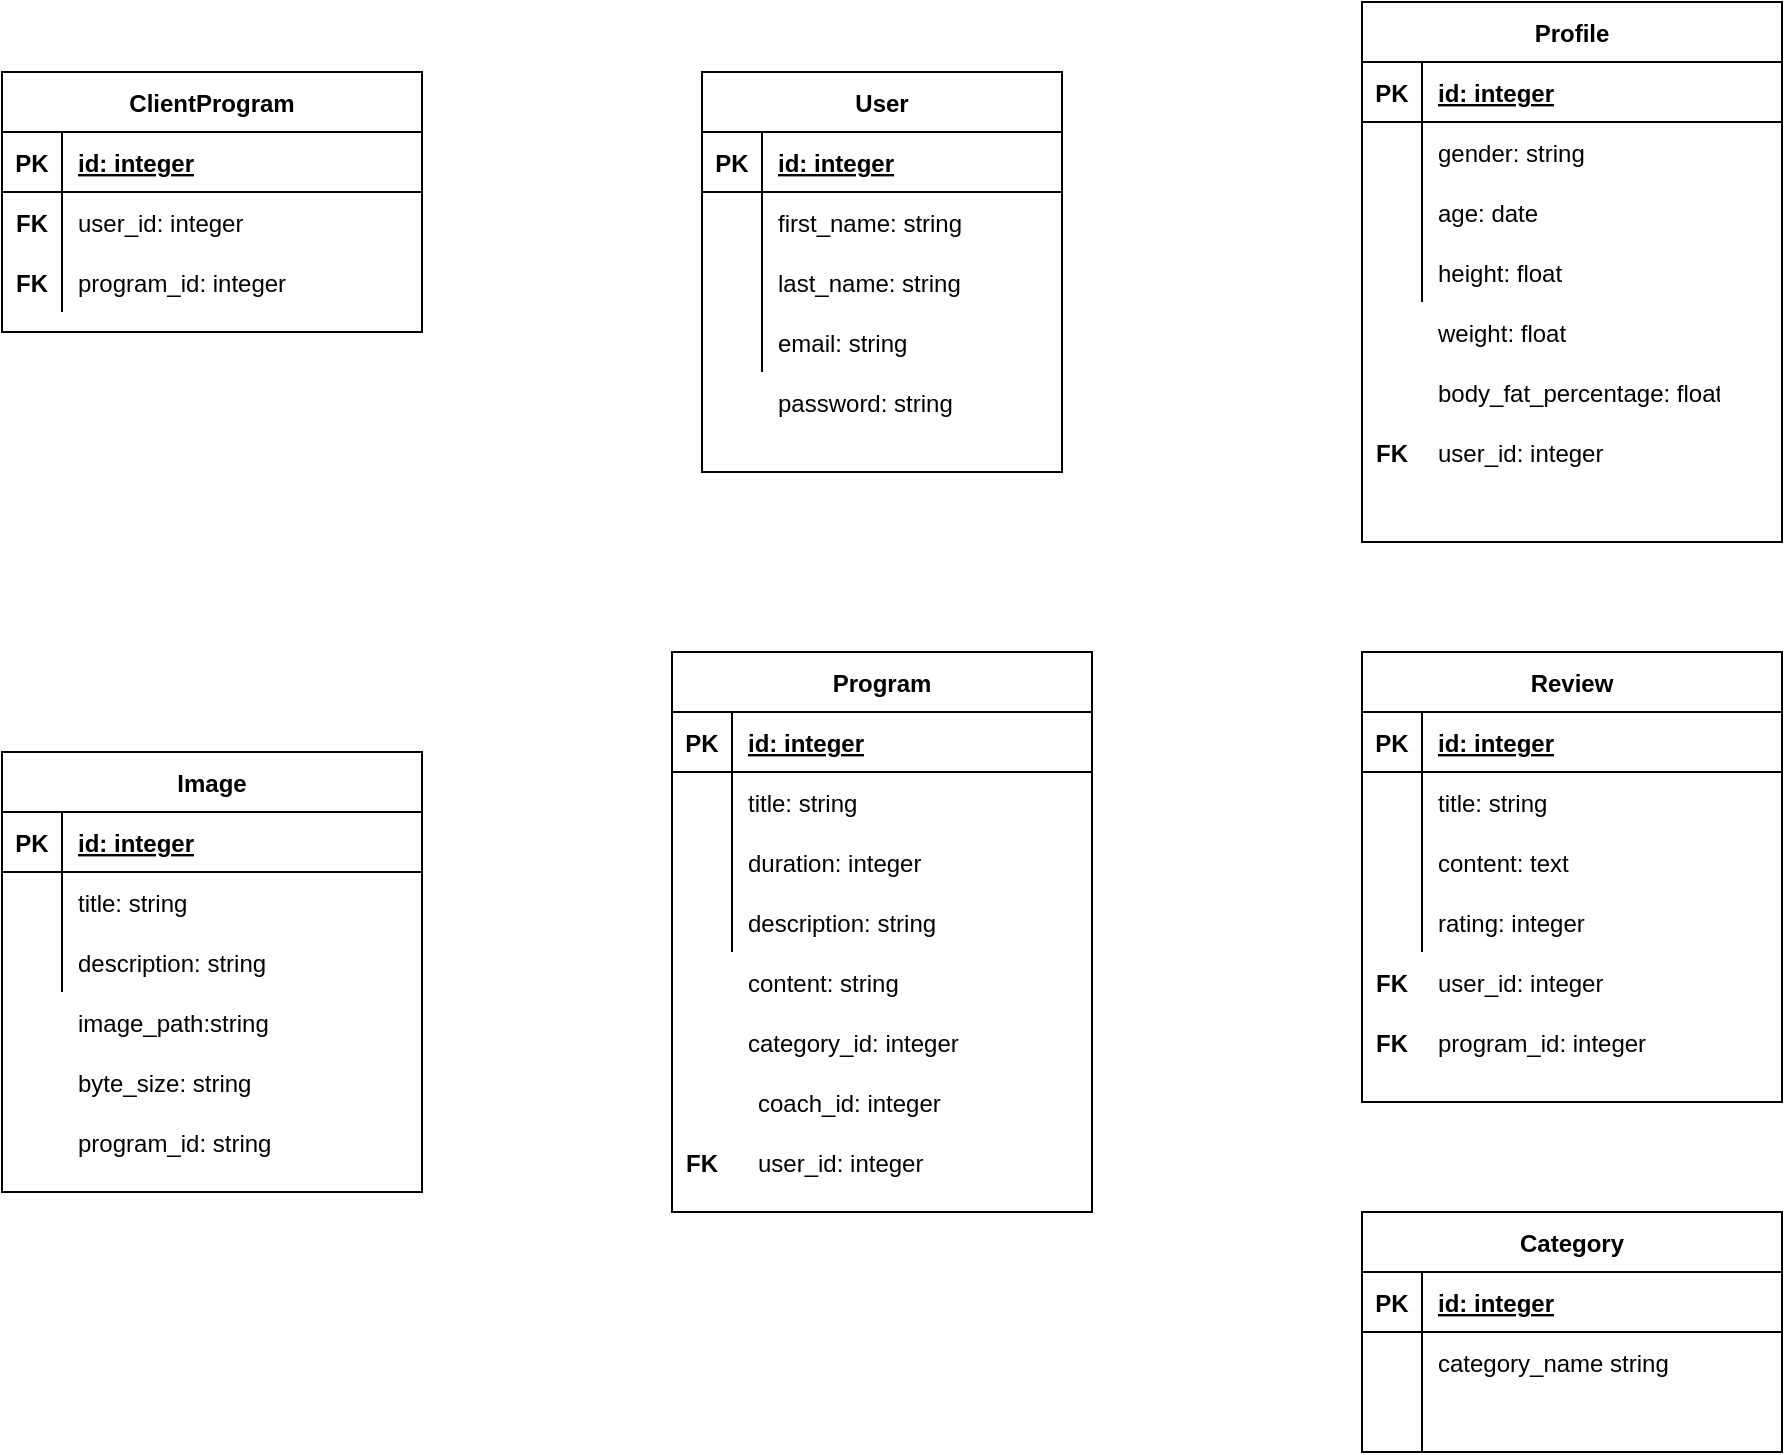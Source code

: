 <mxfile version="14.9.5" type="device"><diagram id="NCPVy2F3drNMRwetdy5p" name="Page-1"><mxGraphModel dx="1728" dy="955" grid="1" gridSize="10" guides="1" tooltips="1" connect="1" arrows="1" fold="1" page="1" pageScale="1" pageWidth="827" pageHeight="1169" math="0" shadow="0"><root><mxCell id="0"/><mxCell id="1" parent="0"/><mxCell id="6vueS7X43xJ0tzwLafLI-1" value="User" style="shape=table;startSize=30;container=1;collapsible=1;childLayout=tableLayout;fixedRows=1;rowLines=0;fontStyle=1;align=center;resizeLast=1;" vertex="1" parent="1"><mxGeometry x="200" y="260" width="180" height="200" as="geometry"><mxRectangle x="160" y="280" width="60" height="30" as="alternateBounds"/></mxGeometry></mxCell><mxCell id="6vueS7X43xJ0tzwLafLI-2" value="" style="shape=partialRectangle;collapsible=0;dropTarget=0;pointerEvents=0;fillColor=none;top=0;left=0;bottom=1;right=0;points=[[0,0.5],[1,0.5]];portConstraint=eastwest;" vertex="1" parent="6vueS7X43xJ0tzwLafLI-1"><mxGeometry y="30" width="180" height="30" as="geometry"/></mxCell><mxCell id="6vueS7X43xJ0tzwLafLI-3" value="PK" style="shape=partialRectangle;connectable=0;fillColor=none;top=0;left=0;bottom=0;right=0;fontStyle=1;overflow=hidden;" vertex="1" parent="6vueS7X43xJ0tzwLafLI-2"><mxGeometry width="30" height="30" as="geometry"/></mxCell><mxCell id="6vueS7X43xJ0tzwLafLI-4" value="id: integer" style="shape=partialRectangle;connectable=0;fillColor=none;top=0;left=0;bottom=0;right=0;align=left;spacingLeft=6;fontStyle=5;overflow=hidden;" vertex="1" parent="6vueS7X43xJ0tzwLafLI-2"><mxGeometry x="30" width="150" height="30" as="geometry"/></mxCell><mxCell id="6vueS7X43xJ0tzwLafLI-5" value="" style="shape=partialRectangle;collapsible=0;dropTarget=0;pointerEvents=0;fillColor=none;top=0;left=0;bottom=0;right=0;points=[[0,0.5],[1,0.5]];portConstraint=eastwest;" vertex="1" parent="6vueS7X43xJ0tzwLafLI-1"><mxGeometry y="60" width="180" height="30" as="geometry"/></mxCell><mxCell id="6vueS7X43xJ0tzwLafLI-6" value="" style="shape=partialRectangle;connectable=0;fillColor=none;top=0;left=0;bottom=0;right=0;editable=1;overflow=hidden;" vertex="1" parent="6vueS7X43xJ0tzwLafLI-5"><mxGeometry width="30" height="30" as="geometry"/></mxCell><mxCell id="6vueS7X43xJ0tzwLafLI-7" value="first_name: string" style="shape=partialRectangle;connectable=0;fillColor=none;top=0;left=0;bottom=0;right=0;align=left;spacingLeft=6;overflow=hidden;" vertex="1" parent="6vueS7X43xJ0tzwLafLI-5"><mxGeometry x="30" width="150" height="30" as="geometry"/></mxCell><mxCell id="6vueS7X43xJ0tzwLafLI-8" value="" style="shape=partialRectangle;collapsible=0;dropTarget=0;pointerEvents=0;fillColor=none;top=0;left=0;bottom=0;right=0;points=[[0,0.5],[1,0.5]];portConstraint=eastwest;" vertex="1" parent="6vueS7X43xJ0tzwLafLI-1"><mxGeometry y="90" width="180" height="30" as="geometry"/></mxCell><mxCell id="6vueS7X43xJ0tzwLafLI-9" value="" style="shape=partialRectangle;connectable=0;fillColor=none;top=0;left=0;bottom=0;right=0;editable=1;overflow=hidden;" vertex="1" parent="6vueS7X43xJ0tzwLafLI-8"><mxGeometry width="30" height="30" as="geometry"/></mxCell><mxCell id="6vueS7X43xJ0tzwLafLI-10" value="last_name: string" style="shape=partialRectangle;connectable=0;fillColor=none;top=0;left=0;bottom=0;right=0;align=left;spacingLeft=6;overflow=hidden;" vertex="1" parent="6vueS7X43xJ0tzwLafLI-8"><mxGeometry x="30" width="150" height="30" as="geometry"/></mxCell><mxCell id="6vueS7X43xJ0tzwLafLI-11" value="" style="shape=partialRectangle;collapsible=0;dropTarget=0;pointerEvents=0;fillColor=none;top=0;left=0;bottom=0;right=0;points=[[0,0.5],[1,0.5]];portConstraint=eastwest;" vertex="1" parent="6vueS7X43xJ0tzwLafLI-1"><mxGeometry y="120" width="180" height="30" as="geometry"/></mxCell><mxCell id="6vueS7X43xJ0tzwLafLI-12" value="" style="shape=partialRectangle;connectable=0;fillColor=none;top=0;left=0;bottom=0;right=0;editable=1;overflow=hidden;" vertex="1" parent="6vueS7X43xJ0tzwLafLI-11"><mxGeometry width="30" height="30" as="geometry"/></mxCell><mxCell id="6vueS7X43xJ0tzwLafLI-13" value="email: string" style="shape=partialRectangle;connectable=0;fillColor=none;top=0;left=0;bottom=0;right=0;align=left;spacingLeft=6;overflow=hidden;" vertex="1" parent="6vueS7X43xJ0tzwLafLI-11"><mxGeometry x="30" width="150" height="30" as="geometry"/></mxCell><mxCell id="6vueS7X43xJ0tzwLafLI-14" value="password: string" style="shape=partialRectangle;connectable=0;fillColor=none;top=0;left=0;bottom=0;right=0;align=left;spacingLeft=6;overflow=hidden;" vertex="1" parent="1"><mxGeometry x="230" y="410" width="150" height="30" as="geometry"/></mxCell><mxCell id="6vueS7X43xJ0tzwLafLI-15" value="Profile" style="shape=table;startSize=30;container=1;collapsible=1;childLayout=tableLayout;fixedRows=1;rowLines=0;fontStyle=1;align=center;resizeLast=1;" vertex="1" parent="1"><mxGeometry x="530" y="225" width="210" height="270" as="geometry"><mxRectangle x="160" y="280" width="60" height="30" as="alternateBounds"/></mxGeometry></mxCell><mxCell id="6vueS7X43xJ0tzwLafLI-16" value="" style="shape=partialRectangle;collapsible=0;dropTarget=0;pointerEvents=0;fillColor=none;top=0;left=0;bottom=1;right=0;points=[[0,0.5],[1,0.5]];portConstraint=eastwest;" vertex="1" parent="6vueS7X43xJ0tzwLafLI-15"><mxGeometry y="30" width="210" height="30" as="geometry"/></mxCell><mxCell id="6vueS7X43xJ0tzwLafLI-17" value="PK" style="shape=partialRectangle;connectable=0;fillColor=none;top=0;left=0;bottom=0;right=0;fontStyle=1;overflow=hidden;" vertex="1" parent="6vueS7X43xJ0tzwLafLI-16"><mxGeometry width="30" height="30" as="geometry"/></mxCell><mxCell id="6vueS7X43xJ0tzwLafLI-18" value="id: integer" style="shape=partialRectangle;connectable=0;fillColor=none;top=0;left=0;bottom=0;right=0;align=left;spacingLeft=6;fontStyle=5;overflow=hidden;" vertex="1" parent="6vueS7X43xJ0tzwLafLI-16"><mxGeometry x="30" width="180" height="30" as="geometry"/></mxCell><mxCell id="6vueS7X43xJ0tzwLafLI-19" value="" style="shape=partialRectangle;collapsible=0;dropTarget=0;pointerEvents=0;fillColor=none;top=0;left=0;bottom=0;right=0;points=[[0,0.5],[1,0.5]];portConstraint=eastwest;" vertex="1" parent="6vueS7X43xJ0tzwLafLI-15"><mxGeometry y="60" width="210" height="30" as="geometry"/></mxCell><mxCell id="6vueS7X43xJ0tzwLafLI-20" value="" style="shape=partialRectangle;connectable=0;fillColor=none;top=0;left=0;bottom=0;right=0;editable=1;overflow=hidden;" vertex="1" parent="6vueS7X43xJ0tzwLafLI-19"><mxGeometry width="30" height="30" as="geometry"/></mxCell><mxCell id="6vueS7X43xJ0tzwLafLI-21" value="gender: string" style="shape=partialRectangle;connectable=0;fillColor=none;top=0;left=0;bottom=0;right=0;align=left;spacingLeft=6;overflow=hidden;" vertex="1" parent="6vueS7X43xJ0tzwLafLI-19"><mxGeometry x="30" width="180" height="30" as="geometry"/></mxCell><mxCell id="6vueS7X43xJ0tzwLafLI-22" value="" style="shape=partialRectangle;collapsible=0;dropTarget=0;pointerEvents=0;fillColor=none;top=0;left=0;bottom=0;right=0;points=[[0,0.5],[1,0.5]];portConstraint=eastwest;" vertex="1" parent="6vueS7X43xJ0tzwLafLI-15"><mxGeometry y="90" width="210" height="30" as="geometry"/></mxCell><mxCell id="6vueS7X43xJ0tzwLafLI-23" value="" style="shape=partialRectangle;connectable=0;fillColor=none;top=0;left=0;bottom=0;right=0;editable=1;overflow=hidden;" vertex="1" parent="6vueS7X43xJ0tzwLafLI-22"><mxGeometry width="30" height="30" as="geometry"/></mxCell><mxCell id="6vueS7X43xJ0tzwLafLI-24" value="age: date" style="shape=partialRectangle;connectable=0;fillColor=none;top=0;left=0;bottom=0;right=0;align=left;spacingLeft=6;overflow=hidden;" vertex="1" parent="6vueS7X43xJ0tzwLafLI-22"><mxGeometry x="30" width="180" height="30" as="geometry"/></mxCell><mxCell id="6vueS7X43xJ0tzwLafLI-25" value="" style="shape=partialRectangle;collapsible=0;dropTarget=0;pointerEvents=0;fillColor=none;top=0;left=0;bottom=0;right=0;points=[[0,0.5],[1,0.5]];portConstraint=eastwest;" vertex="1" parent="6vueS7X43xJ0tzwLafLI-15"><mxGeometry y="120" width="210" height="30" as="geometry"/></mxCell><mxCell id="6vueS7X43xJ0tzwLafLI-26" value="" style="shape=partialRectangle;connectable=0;fillColor=none;top=0;left=0;bottom=0;right=0;editable=1;overflow=hidden;" vertex="1" parent="6vueS7X43xJ0tzwLafLI-25"><mxGeometry width="30" height="30" as="geometry"/></mxCell><mxCell id="6vueS7X43xJ0tzwLafLI-27" value="height: float" style="shape=partialRectangle;connectable=0;fillColor=none;top=0;left=0;bottom=0;right=0;align=left;spacingLeft=6;overflow=hidden;" vertex="1" parent="6vueS7X43xJ0tzwLafLI-25"><mxGeometry x="30" width="180" height="30" as="geometry"/></mxCell><mxCell id="6vueS7X43xJ0tzwLafLI-28" value="" style="shape=partialRectangle;collapsible=0;dropTarget=0;pointerEvents=0;fillColor=none;top=0;left=0;bottom=0;right=0;points=[[0,0.5],[1,0.5]];portConstraint=eastwest;" vertex="1" parent="1"><mxGeometry x="530" y="375" width="180" height="30" as="geometry"/></mxCell><mxCell id="6vueS7X43xJ0tzwLafLI-29" value="" style="shape=partialRectangle;connectable=0;fillColor=none;top=0;left=0;bottom=0;right=0;editable=1;overflow=hidden;" vertex="1" parent="6vueS7X43xJ0tzwLafLI-28"><mxGeometry width="30" height="30" as="geometry"/></mxCell><mxCell id="6vueS7X43xJ0tzwLafLI-30" value="weight: float" style="shape=partialRectangle;connectable=0;fillColor=none;top=0;left=0;bottom=0;right=0;align=left;spacingLeft=6;overflow=hidden;" vertex="1" parent="6vueS7X43xJ0tzwLafLI-28"><mxGeometry x="30" width="150" height="30" as="geometry"/></mxCell><mxCell id="6vueS7X43xJ0tzwLafLI-31" value="" style="shape=partialRectangle;collapsible=0;dropTarget=0;pointerEvents=0;fillColor=none;top=0;left=0;bottom=0;right=0;points=[[0,0.5],[1,0.5]];portConstraint=eastwest;" vertex="1" parent="1"><mxGeometry x="530" y="405" width="180" height="30" as="geometry"/></mxCell><mxCell id="6vueS7X43xJ0tzwLafLI-32" value="" style="shape=partialRectangle;connectable=0;fillColor=none;top=0;left=0;bottom=0;right=0;editable=1;overflow=hidden;" vertex="1" parent="6vueS7X43xJ0tzwLafLI-31"><mxGeometry width="30" height="30" as="geometry"/></mxCell><mxCell id="6vueS7X43xJ0tzwLafLI-33" value="body_fat_percentage: float" style="shape=partialRectangle;connectable=0;fillColor=none;top=0;left=0;bottom=0;right=0;align=left;spacingLeft=6;overflow=hidden;" vertex="1" parent="6vueS7X43xJ0tzwLafLI-31"><mxGeometry x="30" width="150" height="30" as="geometry"/></mxCell><mxCell id="6vueS7X43xJ0tzwLafLI-34" value="" style="shape=partialRectangle;collapsible=0;dropTarget=0;pointerEvents=0;fillColor=none;top=0;left=0;bottom=0;right=0;points=[[0,0.5],[1,0.5]];portConstraint=eastwest;" vertex="1" parent="1"><mxGeometry x="530" y="435" width="180" height="30" as="geometry"/></mxCell><mxCell id="6vueS7X43xJ0tzwLafLI-35" value="" style="shape=partialRectangle;connectable=0;fillColor=none;top=0;left=0;bottom=0;right=0;editable=1;overflow=hidden;" vertex="1" parent="6vueS7X43xJ0tzwLafLI-34"><mxGeometry width="30" height="30" as="geometry"/></mxCell><mxCell id="6vueS7X43xJ0tzwLafLI-36" value="user_id: integer" style="shape=partialRectangle;connectable=0;fillColor=none;top=0;left=0;bottom=0;right=0;align=left;spacingLeft=6;overflow=hidden;" vertex="1" parent="6vueS7X43xJ0tzwLafLI-34"><mxGeometry x="30" width="150" height="30" as="geometry"/></mxCell><mxCell id="6vueS7X43xJ0tzwLafLI-37" value="FK" style="shape=partialRectangle;connectable=0;fillColor=none;top=0;left=0;bottom=0;right=0;fontStyle=1;overflow=hidden;" vertex="1" parent="1"><mxGeometry x="530" y="435" width="30" height="30" as="geometry"/></mxCell><mxCell id="6vueS7X43xJ0tzwLafLI-38" value="Review" style="shape=table;startSize=30;container=1;collapsible=1;childLayout=tableLayout;fixedRows=1;rowLines=0;fontStyle=1;align=center;resizeLast=1;" vertex="1" parent="1"><mxGeometry x="530" y="550" width="210" height="225" as="geometry"><mxRectangle x="160" y="280" width="60" height="30" as="alternateBounds"/></mxGeometry></mxCell><mxCell id="6vueS7X43xJ0tzwLafLI-39" value="" style="shape=partialRectangle;collapsible=0;dropTarget=0;pointerEvents=0;fillColor=none;top=0;left=0;bottom=1;right=0;points=[[0,0.5],[1,0.5]];portConstraint=eastwest;" vertex="1" parent="6vueS7X43xJ0tzwLafLI-38"><mxGeometry y="30" width="210" height="30" as="geometry"/></mxCell><mxCell id="6vueS7X43xJ0tzwLafLI-40" value="PK" style="shape=partialRectangle;connectable=0;fillColor=none;top=0;left=0;bottom=0;right=0;fontStyle=1;overflow=hidden;" vertex="1" parent="6vueS7X43xJ0tzwLafLI-39"><mxGeometry width="30" height="30" as="geometry"/></mxCell><mxCell id="6vueS7X43xJ0tzwLafLI-41" value="id: integer" style="shape=partialRectangle;connectable=0;fillColor=none;top=0;left=0;bottom=0;right=0;align=left;spacingLeft=6;fontStyle=5;overflow=hidden;" vertex="1" parent="6vueS7X43xJ0tzwLafLI-39"><mxGeometry x="30" width="180" height="30" as="geometry"/></mxCell><mxCell id="6vueS7X43xJ0tzwLafLI-42" value="" style="shape=partialRectangle;collapsible=0;dropTarget=0;pointerEvents=0;fillColor=none;top=0;left=0;bottom=0;right=0;points=[[0,0.5],[1,0.5]];portConstraint=eastwest;" vertex="1" parent="6vueS7X43xJ0tzwLafLI-38"><mxGeometry y="60" width="210" height="30" as="geometry"/></mxCell><mxCell id="6vueS7X43xJ0tzwLafLI-43" value="" style="shape=partialRectangle;connectable=0;fillColor=none;top=0;left=0;bottom=0;right=0;editable=1;overflow=hidden;" vertex="1" parent="6vueS7X43xJ0tzwLafLI-42"><mxGeometry width="30" height="30" as="geometry"/></mxCell><mxCell id="6vueS7X43xJ0tzwLafLI-44" value="title: string" style="shape=partialRectangle;connectable=0;fillColor=none;top=0;left=0;bottom=0;right=0;align=left;spacingLeft=6;overflow=hidden;" vertex="1" parent="6vueS7X43xJ0tzwLafLI-42"><mxGeometry x="30" width="180" height="30" as="geometry"/></mxCell><mxCell id="6vueS7X43xJ0tzwLafLI-45" value="" style="shape=partialRectangle;collapsible=0;dropTarget=0;pointerEvents=0;fillColor=none;top=0;left=0;bottom=0;right=0;points=[[0,0.5],[1,0.5]];portConstraint=eastwest;" vertex="1" parent="6vueS7X43xJ0tzwLafLI-38"><mxGeometry y="90" width="210" height="30" as="geometry"/></mxCell><mxCell id="6vueS7X43xJ0tzwLafLI-46" value="" style="shape=partialRectangle;connectable=0;fillColor=none;top=0;left=0;bottom=0;right=0;editable=1;overflow=hidden;" vertex="1" parent="6vueS7X43xJ0tzwLafLI-45"><mxGeometry width="30" height="30" as="geometry"/></mxCell><mxCell id="6vueS7X43xJ0tzwLafLI-47" value="content: text" style="shape=partialRectangle;connectable=0;fillColor=none;top=0;left=0;bottom=0;right=0;align=left;spacingLeft=6;overflow=hidden;" vertex="1" parent="6vueS7X43xJ0tzwLafLI-45"><mxGeometry x="30" width="180" height="30" as="geometry"/></mxCell><mxCell id="6vueS7X43xJ0tzwLafLI-48" value="" style="shape=partialRectangle;collapsible=0;dropTarget=0;pointerEvents=0;fillColor=none;top=0;left=0;bottom=0;right=0;points=[[0,0.5],[1,0.5]];portConstraint=eastwest;" vertex="1" parent="6vueS7X43xJ0tzwLafLI-38"><mxGeometry y="120" width="210" height="30" as="geometry"/></mxCell><mxCell id="6vueS7X43xJ0tzwLafLI-49" value="" style="shape=partialRectangle;connectable=0;fillColor=none;top=0;left=0;bottom=0;right=0;editable=1;overflow=hidden;" vertex="1" parent="6vueS7X43xJ0tzwLafLI-48"><mxGeometry width="30" height="30" as="geometry"/></mxCell><mxCell id="6vueS7X43xJ0tzwLafLI-50" value="rating: integer" style="shape=partialRectangle;connectable=0;fillColor=none;top=0;left=0;bottom=0;right=0;align=left;spacingLeft=6;overflow=hidden;" vertex="1" parent="6vueS7X43xJ0tzwLafLI-48"><mxGeometry x="30" width="180" height="30" as="geometry"/></mxCell><mxCell id="6vueS7X43xJ0tzwLafLI-51" value="" style="shape=partialRectangle;collapsible=0;dropTarget=0;pointerEvents=0;fillColor=none;top=0;left=0;bottom=0;right=0;points=[[0,0.5],[1,0.5]];portConstraint=eastwest;" vertex="1" parent="1"><mxGeometry x="530" y="700" width="180" height="30" as="geometry"/></mxCell><mxCell id="6vueS7X43xJ0tzwLafLI-52" value="" style="shape=partialRectangle;connectable=0;fillColor=none;top=0;left=0;bottom=0;right=0;editable=1;overflow=hidden;" vertex="1" parent="6vueS7X43xJ0tzwLafLI-51"><mxGeometry width="30" height="30" as="geometry"/></mxCell><mxCell id="6vueS7X43xJ0tzwLafLI-53" value="user_id: integer" style="shape=partialRectangle;connectable=0;fillColor=none;top=0;left=0;bottom=0;right=0;align=left;spacingLeft=6;overflow=hidden;" vertex="1" parent="6vueS7X43xJ0tzwLafLI-51"><mxGeometry x="30" width="150" height="30" as="geometry"/></mxCell><mxCell id="6vueS7X43xJ0tzwLafLI-54" value="" style="shape=partialRectangle;collapsible=0;dropTarget=0;pointerEvents=0;fillColor=none;top=0;left=0;bottom=0;right=0;points=[[0,0.5],[1,0.5]];portConstraint=eastwest;" vertex="1" parent="1"><mxGeometry x="530" y="730" width="180" height="30" as="geometry"/></mxCell><mxCell id="6vueS7X43xJ0tzwLafLI-55" value="" style="shape=partialRectangle;connectable=0;fillColor=none;top=0;left=0;bottom=0;right=0;editable=1;overflow=hidden;" vertex="1" parent="6vueS7X43xJ0tzwLafLI-54"><mxGeometry width="30" height="30" as="geometry"/></mxCell><mxCell id="6vueS7X43xJ0tzwLafLI-56" value="program_id: integer" style="shape=partialRectangle;connectable=0;fillColor=none;top=0;left=0;bottom=0;right=0;align=left;spacingLeft=6;overflow=hidden;" vertex="1" parent="6vueS7X43xJ0tzwLafLI-54"><mxGeometry x="30" width="150" height="30" as="geometry"/></mxCell><mxCell id="6vueS7X43xJ0tzwLafLI-60" value="FK" style="shape=partialRectangle;connectable=0;fillColor=none;top=0;left=0;bottom=0;right=0;fontStyle=1;overflow=hidden;" vertex="1" parent="1"><mxGeometry x="530" y="730" width="30" height="30" as="geometry"/></mxCell><mxCell id="6vueS7X43xJ0tzwLafLI-61" value="FK" style="shape=partialRectangle;connectable=0;fillColor=none;top=0;left=0;bottom=0;right=0;fontStyle=1;overflow=hidden;" vertex="1" parent="1"><mxGeometry x="530" y="700" width="30" height="30" as="geometry"/></mxCell><mxCell id="6vueS7X43xJ0tzwLafLI-62" value="Category" style="shape=table;startSize=30;container=1;collapsible=1;childLayout=tableLayout;fixedRows=1;rowLines=0;fontStyle=1;align=center;resizeLast=1;" vertex="1" parent="1"><mxGeometry x="530" y="830" width="210" height="120" as="geometry"><mxRectangle x="160" y="280" width="60" height="30" as="alternateBounds"/></mxGeometry></mxCell><mxCell id="6vueS7X43xJ0tzwLafLI-63" value="" style="shape=partialRectangle;collapsible=0;dropTarget=0;pointerEvents=0;fillColor=none;top=0;left=0;bottom=1;right=0;points=[[0,0.5],[1,0.5]];portConstraint=eastwest;" vertex="1" parent="6vueS7X43xJ0tzwLafLI-62"><mxGeometry y="30" width="210" height="30" as="geometry"/></mxCell><mxCell id="6vueS7X43xJ0tzwLafLI-64" value="PK" style="shape=partialRectangle;connectable=0;fillColor=none;top=0;left=0;bottom=0;right=0;fontStyle=1;overflow=hidden;" vertex="1" parent="6vueS7X43xJ0tzwLafLI-63"><mxGeometry width="30" height="30" as="geometry"/></mxCell><mxCell id="6vueS7X43xJ0tzwLafLI-65" value="id: integer" style="shape=partialRectangle;connectable=0;fillColor=none;top=0;left=0;bottom=0;right=0;align=left;spacingLeft=6;fontStyle=5;overflow=hidden;" vertex="1" parent="6vueS7X43xJ0tzwLafLI-63"><mxGeometry x="30" width="180" height="30" as="geometry"/></mxCell><mxCell id="6vueS7X43xJ0tzwLafLI-66" value="" style="shape=partialRectangle;collapsible=0;dropTarget=0;pointerEvents=0;fillColor=none;top=0;left=0;bottom=0;right=0;points=[[0,0.5],[1,0.5]];portConstraint=eastwest;" vertex="1" parent="6vueS7X43xJ0tzwLafLI-62"><mxGeometry y="60" width="210" height="30" as="geometry"/></mxCell><mxCell id="6vueS7X43xJ0tzwLafLI-67" value="" style="shape=partialRectangle;connectable=0;fillColor=none;top=0;left=0;bottom=0;right=0;editable=1;overflow=hidden;" vertex="1" parent="6vueS7X43xJ0tzwLafLI-66"><mxGeometry width="30" height="30" as="geometry"/></mxCell><mxCell id="6vueS7X43xJ0tzwLafLI-68" value="category_name string" style="shape=partialRectangle;connectable=0;fillColor=none;top=0;left=0;bottom=0;right=0;align=left;spacingLeft=6;overflow=hidden;" vertex="1" parent="6vueS7X43xJ0tzwLafLI-66"><mxGeometry x="30" width="180" height="30" as="geometry"/></mxCell><mxCell id="6vueS7X43xJ0tzwLafLI-72" value="" style="shape=partialRectangle;collapsible=0;dropTarget=0;pointerEvents=0;fillColor=none;top=0;left=0;bottom=0;right=0;points=[[0,0.5],[1,0.5]];portConstraint=eastwest;" vertex="1" parent="6vueS7X43xJ0tzwLafLI-62"><mxGeometry y="90" width="210" height="30" as="geometry"/></mxCell><mxCell id="6vueS7X43xJ0tzwLafLI-73" value="" style="shape=partialRectangle;connectable=0;fillColor=none;top=0;left=0;bottom=0;right=0;editable=1;overflow=hidden;" vertex="1" parent="6vueS7X43xJ0tzwLafLI-72"><mxGeometry width="30" height="30" as="geometry"/></mxCell><mxCell id="6vueS7X43xJ0tzwLafLI-74" value="" style="shape=partialRectangle;connectable=0;fillColor=none;top=0;left=0;bottom=0;right=0;align=left;spacingLeft=6;overflow=hidden;" vertex="1" parent="6vueS7X43xJ0tzwLafLI-72"><mxGeometry x="30" width="180" height="30" as="geometry"/></mxCell><mxCell id="6vueS7X43xJ0tzwLafLI-83" value="ClientProgram" style="shape=table;startSize=30;container=1;collapsible=1;childLayout=tableLayout;fixedRows=1;rowLines=0;fontStyle=1;align=center;resizeLast=1;" vertex="1" parent="1"><mxGeometry x="-150" y="260" width="210" height="130" as="geometry"><mxRectangle x="160" y="280" width="60" height="30" as="alternateBounds"/></mxGeometry></mxCell><mxCell id="6vueS7X43xJ0tzwLafLI-84" value="" style="shape=partialRectangle;collapsible=0;dropTarget=0;pointerEvents=0;fillColor=none;top=0;left=0;bottom=1;right=0;points=[[0,0.5],[1,0.5]];portConstraint=eastwest;" vertex="1" parent="6vueS7X43xJ0tzwLafLI-83"><mxGeometry y="30" width="210" height="30" as="geometry"/></mxCell><mxCell id="6vueS7X43xJ0tzwLafLI-85" value="PK" style="shape=partialRectangle;connectable=0;fillColor=none;top=0;left=0;bottom=0;right=0;fontStyle=1;overflow=hidden;" vertex="1" parent="6vueS7X43xJ0tzwLafLI-84"><mxGeometry width="30" height="30" as="geometry"/></mxCell><mxCell id="6vueS7X43xJ0tzwLafLI-86" value="id: integer" style="shape=partialRectangle;connectable=0;fillColor=none;top=0;left=0;bottom=0;right=0;align=left;spacingLeft=6;fontStyle=5;overflow=hidden;" vertex="1" parent="6vueS7X43xJ0tzwLafLI-84"><mxGeometry x="30" width="180" height="30" as="geometry"/></mxCell><mxCell id="6vueS7X43xJ0tzwLafLI-87" value="" style="shape=partialRectangle;collapsible=0;dropTarget=0;pointerEvents=0;fillColor=none;top=0;left=0;bottom=0;right=0;points=[[0,0.5],[1,0.5]];portConstraint=eastwest;" vertex="1" parent="6vueS7X43xJ0tzwLafLI-83"><mxGeometry y="60" width="210" height="30" as="geometry"/></mxCell><mxCell id="6vueS7X43xJ0tzwLafLI-88" value="" style="shape=partialRectangle;connectable=0;fillColor=none;top=0;left=0;bottom=0;right=0;editable=1;overflow=hidden;" vertex="1" parent="6vueS7X43xJ0tzwLafLI-87"><mxGeometry width="30" height="30" as="geometry"/></mxCell><mxCell id="6vueS7X43xJ0tzwLafLI-89" value="user_id: integer" style="shape=partialRectangle;connectable=0;fillColor=none;top=0;left=0;bottom=0;right=0;align=left;spacingLeft=6;overflow=hidden;" vertex="1" parent="6vueS7X43xJ0tzwLafLI-87"><mxGeometry x="30" width="180" height="30" as="geometry"/></mxCell><mxCell id="6vueS7X43xJ0tzwLafLI-90" value="" style="shape=partialRectangle;collapsible=0;dropTarget=0;pointerEvents=0;fillColor=none;top=0;left=0;bottom=0;right=0;points=[[0,0.5],[1,0.5]];portConstraint=eastwest;" vertex="1" parent="6vueS7X43xJ0tzwLafLI-83"><mxGeometry y="90" width="210" height="30" as="geometry"/></mxCell><mxCell id="6vueS7X43xJ0tzwLafLI-91" value="" style="shape=partialRectangle;connectable=0;fillColor=none;top=0;left=0;bottom=0;right=0;editable=1;overflow=hidden;" vertex="1" parent="6vueS7X43xJ0tzwLafLI-90"><mxGeometry width="30" height="30" as="geometry"/></mxCell><mxCell id="6vueS7X43xJ0tzwLafLI-92" value="" style="shape=partialRectangle;connectable=0;fillColor=none;top=0;left=0;bottom=0;right=0;align=left;spacingLeft=6;overflow=hidden;" vertex="1" parent="6vueS7X43xJ0tzwLafLI-90"><mxGeometry x="30" width="180" height="30" as="geometry"/></mxCell><mxCell id="6vueS7X43xJ0tzwLafLI-93" value="Image" style="shape=table;startSize=30;container=1;collapsible=1;childLayout=tableLayout;fixedRows=1;rowLines=0;fontStyle=1;align=center;resizeLast=1;" vertex="1" parent="1"><mxGeometry x="-150" y="600" width="210" height="220" as="geometry"><mxRectangle x="160" y="280" width="60" height="30" as="alternateBounds"/></mxGeometry></mxCell><mxCell id="6vueS7X43xJ0tzwLafLI-94" value="" style="shape=partialRectangle;collapsible=0;dropTarget=0;pointerEvents=0;fillColor=none;top=0;left=0;bottom=1;right=0;points=[[0,0.5],[1,0.5]];portConstraint=eastwest;" vertex="1" parent="6vueS7X43xJ0tzwLafLI-93"><mxGeometry y="30" width="210" height="30" as="geometry"/></mxCell><mxCell id="6vueS7X43xJ0tzwLafLI-95" value="PK" style="shape=partialRectangle;connectable=0;fillColor=none;top=0;left=0;bottom=0;right=0;fontStyle=1;overflow=hidden;" vertex="1" parent="6vueS7X43xJ0tzwLafLI-94"><mxGeometry width="30" height="30" as="geometry"/></mxCell><mxCell id="6vueS7X43xJ0tzwLafLI-96" value="id: integer" style="shape=partialRectangle;connectable=0;fillColor=none;top=0;left=0;bottom=0;right=0;align=left;spacingLeft=6;fontStyle=5;overflow=hidden;" vertex="1" parent="6vueS7X43xJ0tzwLafLI-94"><mxGeometry x="30" width="180" height="30" as="geometry"/></mxCell><mxCell id="6vueS7X43xJ0tzwLafLI-97" value="" style="shape=partialRectangle;collapsible=0;dropTarget=0;pointerEvents=0;fillColor=none;top=0;left=0;bottom=0;right=0;points=[[0,0.5],[1,0.5]];portConstraint=eastwest;" vertex="1" parent="6vueS7X43xJ0tzwLafLI-93"><mxGeometry y="60" width="210" height="30" as="geometry"/></mxCell><mxCell id="6vueS7X43xJ0tzwLafLI-98" value="" style="shape=partialRectangle;connectable=0;fillColor=none;top=0;left=0;bottom=0;right=0;editable=1;overflow=hidden;" vertex="1" parent="6vueS7X43xJ0tzwLafLI-97"><mxGeometry width="30" height="30" as="geometry"/></mxCell><mxCell id="6vueS7X43xJ0tzwLafLI-99" value="title: string" style="shape=partialRectangle;connectable=0;fillColor=none;top=0;left=0;bottom=0;right=0;align=left;spacingLeft=6;overflow=hidden;" vertex="1" parent="6vueS7X43xJ0tzwLafLI-97"><mxGeometry x="30" width="180" height="30" as="geometry"/></mxCell><mxCell id="6vueS7X43xJ0tzwLafLI-100" value="" style="shape=partialRectangle;collapsible=0;dropTarget=0;pointerEvents=0;fillColor=none;top=0;left=0;bottom=0;right=0;points=[[0,0.5],[1,0.5]];portConstraint=eastwest;" vertex="1" parent="6vueS7X43xJ0tzwLafLI-93"><mxGeometry y="90" width="210" height="30" as="geometry"/></mxCell><mxCell id="6vueS7X43xJ0tzwLafLI-101" value="" style="shape=partialRectangle;connectable=0;fillColor=none;top=0;left=0;bottom=0;right=0;editable=1;overflow=hidden;" vertex="1" parent="6vueS7X43xJ0tzwLafLI-100"><mxGeometry width="30" height="30" as="geometry"/></mxCell><mxCell id="6vueS7X43xJ0tzwLafLI-102" value="" style="shape=partialRectangle;connectable=0;fillColor=none;top=0;left=0;bottom=0;right=0;align=left;spacingLeft=6;overflow=hidden;" vertex="1" parent="6vueS7X43xJ0tzwLafLI-100"><mxGeometry x="30" width="180" height="30" as="geometry"/></mxCell><mxCell id="6vueS7X43xJ0tzwLafLI-103" value="" style="shape=partialRectangle;collapsible=0;dropTarget=0;pointerEvents=0;fillColor=none;top=0;left=0;bottom=0;right=0;points=[[0,0.5],[1,0.5]];portConstraint=eastwest;" vertex="1" parent="1"><mxGeometry x="-150" y="350" width="210" height="30" as="geometry"/></mxCell><mxCell id="6vueS7X43xJ0tzwLafLI-104" value="" style="shape=partialRectangle;connectable=0;fillColor=none;top=0;left=0;bottom=0;right=0;editable=1;overflow=hidden;" vertex="1" parent="6vueS7X43xJ0tzwLafLI-103"><mxGeometry width="30" height="30" as="geometry"/></mxCell><mxCell id="6vueS7X43xJ0tzwLafLI-105" value="program_id: integer" style="shape=partialRectangle;connectable=0;fillColor=none;top=0;left=0;bottom=0;right=0;align=left;spacingLeft=6;overflow=hidden;" vertex="1" parent="6vueS7X43xJ0tzwLafLI-103"><mxGeometry x="30" width="180" height="30" as="geometry"/></mxCell><mxCell id="6vueS7X43xJ0tzwLafLI-106" value="FK" style="shape=partialRectangle;connectable=0;fillColor=none;top=0;left=0;bottom=0;right=0;fontStyle=1;overflow=hidden;" vertex="1" parent="1"><mxGeometry x="-150" y="350" width="30" height="30" as="geometry"/></mxCell><mxCell id="6vueS7X43xJ0tzwLafLI-107" value="FK" style="shape=partialRectangle;connectable=0;fillColor=none;top=0;left=0;bottom=0;right=0;fontStyle=1;overflow=hidden;" vertex="1" parent="1"><mxGeometry x="-150" y="320" width="30" height="30" as="geometry"/></mxCell><mxCell id="6vueS7X43xJ0tzwLafLI-108" value="description: string" style="shape=partialRectangle;connectable=0;fillColor=none;top=0;left=0;bottom=0;right=0;align=left;spacingLeft=6;overflow=hidden;" vertex="1" parent="1"><mxGeometry x="-120" y="690" width="180" height="30" as="geometry"/></mxCell><mxCell id="6vueS7X43xJ0tzwLafLI-109" value="image_path:string" style="shape=partialRectangle;connectable=0;fillColor=none;top=0;left=0;bottom=0;right=0;align=left;spacingLeft=6;overflow=hidden;" vertex="1" parent="1"><mxGeometry x="-120" y="720" width="180" height="30" as="geometry"/></mxCell><mxCell id="6vueS7X43xJ0tzwLafLI-110" value="byte_size: string" style="shape=partialRectangle;connectable=0;fillColor=none;top=0;left=0;bottom=0;right=0;align=left;spacingLeft=6;overflow=hidden;" vertex="1" parent="1"><mxGeometry x="-120" y="750" width="180" height="30" as="geometry"/></mxCell><mxCell id="6vueS7X43xJ0tzwLafLI-111" value="program_id: string" style="shape=partialRectangle;connectable=0;fillColor=none;top=0;left=0;bottom=0;right=0;align=left;spacingLeft=6;overflow=hidden;" vertex="1" parent="1"><mxGeometry x="-120" y="780" width="180" height="30" as="geometry"/></mxCell><mxCell id="6vueS7X43xJ0tzwLafLI-112" value="Program" style="shape=table;startSize=30;container=1;collapsible=1;childLayout=tableLayout;fixedRows=1;rowLines=0;fontStyle=1;align=center;resizeLast=1;" vertex="1" parent="1"><mxGeometry x="185" y="550" width="210" height="280" as="geometry"><mxRectangle x="160" y="280" width="60" height="30" as="alternateBounds"/></mxGeometry></mxCell><mxCell id="6vueS7X43xJ0tzwLafLI-113" value="" style="shape=partialRectangle;collapsible=0;dropTarget=0;pointerEvents=0;fillColor=none;top=0;left=0;bottom=1;right=0;points=[[0,0.5],[1,0.5]];portConstraint=eastwest;" vertex="1" parent="6vueS7X43xJ0tzwLafLI-112"><mxGeometry y="30" width="210" height="30" as="geometry"/></mxCell><mxCell id="6vueS7X43xJ0tzwLafLI-114" value="PK" style="shape=partialRectangle;connectable=0;fillColor=none;top=0;left=0;bottom=0;right=0;fontStyle=1;overflow=hidden;" vertex="1" parent="6vueS7X43xJ0tzwLafLI-113"><mxGeometry width="30" height="30" as="geometry"/></mxCell><mxCell id="6vueS7X43xJ0tzwLafLI-115" value="id: integer" style="shape=partialRectangle;connectable=0;fillColor=none;top=0;left=0;bottom=0;right=0;align=left;spacingLeft=6;fontStyle=5;overflow=hidden;" vertex="1" parent="6vueS7X43xJ0tzwLafLI-113"><mxGeometry x="30" width="180" height="30" as="geometry"/></mxCell><mxCell id="6vueS7X43xJ0tzwLafLI-116" value="" style="shape=partialRectangle;collapsible=0;dropTarget=0;pointerEvents=0;fillColor=none;top=0;left=0;bottom=0;right=0;points=[[0,0.5],[1,0.5]];portConstraint=eastwest;" vertex="1" parent="6vueS7X43xJ0tzwLafLI-112"><mxGeometry y="60" width="210" height="30" as="geometry"/></mxCell><mxCell id="6vueS7X43xJ0tzwLafLI-117" value="" style="shape=partialRectangle;connectable=0;fillColor=none;top=0;left=0;bottom=0;right=0;editable=1;overflow=hidden;" vertex="1" parent="6vueS7X43xJ0tzwLafLI-116"><mxGeometry width="30" height="30" as="geometry"/></mxCell><mxCell id="6vueS7X43xJ0tzwLafLI-118" value="title: string" style="shape=partialRectangle;connectable=0;fillColor=none;top=0;left=0;bottom=0;right=0;align=left;spacingLeft=6;overflow=hidden;" vertex="1" parent="6vueS7X43xJ0tzwLafLI-116"><mxGeometry x="30" width="180" height="30" as="geometry"/></mxCell><mxCell id="6vueS7X43xJ0tzwLafLI-119" value="" style="shape=partialRectangle;collapsible=0;dropTarget=0;pointerEvents=0;fillColor=none;top=0;left=0;bottom=0;right=0;points=[[0,0.5],[1,0.5]];portConstraint=eastwest;" vertex="1" parent="6vueS7X43xJ0tzwLafLI-112"><mxGeometry y="90" width="210" height="30" as="geometry"/></mxCell><mxCell id="6vueS7X43xJ0tzwLafLI-120" value="" style="shape=partialRectangle;connectable=0;fillColor=none;top=0;left=0;bottom=0;right=0;editable=1;overflow=hidden;" vertex="1" parent="6vueS7X43xJ0tzwLafLI-119"><mxGeometry width="30" height="30" as="geometry"/></mxCell><mxCell id="6vueS7X43xJ0tzwLafLI-121" value="duration: integer" style="shape=partialRectangle;connectable=0;fillColor=none;top=0;left=0;bottom=0;right=0;align=left;spacingLeft=6;overflow=hidden;" vertex="1" parent="6vueS7X43xJ0tzwLafLI-119"><mxGeometry x="30" width="180" height="30" as="geometry"/></mxCell><mxCell id="6vueS7X43xJ0tzwLafLI-122" value="" style="shape=partialRectangle;collapsible=0;dropTarget=0;pointerEvents=0;fillColor=none;top=0;left=0;bottom=0;right=0;points=[[0,0.5],[1,0.5]];portConstraint=eastwest;" vertex="1" parent="6vueS7X43xJ0tzwLafLI-112"><mxGeometry y="120" width="210" height="30" as="geometry"/></mxCell><mxCell id="6vueS7X43xJ0tzwLafLI-123" value="" style="shape=partialRectangle;connectable=0;fillColor=none;top=0;left=0;bottom=0;right=0;editable=1;overflow=hidden;" vertex="1" parent="6vueS7X43xJ0tzwLafLI-122"><mxGeometry width="30" height="30" as="geometry"/></mxCell><mxCell id="6vueS7X43xJ0tzwLafLI-124" value="description: string" style="shape=partialRectangle;connectable=0;fillColor=none;top=0;left=0;bottom=0;right=0;align=left;spacingLeft=6;overflow=hidden;" vertex="1" parent="6vueS7X43xJ0tzwLafLI-122"><mxGeometry x="30" width="180" height="30" as="geometry"/></mxCell><mxCell id="6vueS7X43xJ0tzwLafLI-125" value="" style="shape=partialRectangle;collapsible=0;dropTarget=0;pointerEvents=0;fillColor=none;top=0;left=0;bottom=0;right=0;points=[[0,0.5],[1,0.5]];portConstraint=eastwest;" vertex="1" parent="1"><mxGeometry x="185" y="700" width="180" height="30" as="geometry"/></mxCell><mxCell id="6vueS7X43xJ0tzwLafLI-126" value="" style="shape=partialRectangle;connectable=0;fillColor=none;top=0;left=0;bottom=0;right=0;editable=1;overflow=hidden;" vertex="1" parent="6vueS7X43xJ0tzwLafLI-125"><mxGeometry width="30" height="30" as="geometry"/></mxCell><mxCell id="6vueS7X43xJ0tzwLafLI-127" value="content: string" style="shape=partialRectangle;connectable=0;fillColor=none;top=0;left=0;bottom=0;right=0;align=left;spacingLeft=6;overflow=hidden;" vertex="1" parent="6vueS7X43xJ0tzwLafLI-125"><mxGeometry x="30" width="150" height="30" as="geometry"/></mxCell><mxCell id="6vueS7X43xJ0tzwLafLI-128" value="" style="shape=partialRectangle;collapsible=0;dropTarget=0;pointerEvents=0;fillColor=none;top=0;left=0;bottom=0;right=0;points=[[0,0.5],[1,0.5]];portConstraint=eastwest;" vertex="1" parent="1"><mxGeometry x="185" y="730" width="180" height="30" as="geometry"/></mxCell><mxCell id="6vueS7X43xJ0tzwLafLI-129" value="" style="shape=partialRectangle;connectable=0;fillColor=none;top=0;left=0;bottom=0;right=0;editable=1;overflow=hidden;" vertex="1" parent="6vueS7X43xJ0tzwLafLI-128"><mxGeometry width="30" height="30" as="geometry"/></mxCell><mxCell id="6vueS7X43xJ0tzwLafLI-130" value="category_id: integer" style="shape=partialRectangle;connectable=0;fillColor=none;top=0;left=0;bottom=0;right=0;align=left;spacingLeft=6;overflow=hidden;" vertex="1" parent="6vueS7X43xJ0tzwLafLI-128"><mxGeometry x="30" width="150" height="30" as="geometry"/></mxCell><mxCell id="6vueS7X43xJ0tzwLafLI-131" value="" style="shape=partialRectangle;collapsible=0;dropTarget=0;pointerEvents=0;fillColor=none;top=0;left=0;bottom=0;right=0;points=[[0,0.5],[1,0.5]];portConstraint=eastwest;" vertex="1" parent="1"><mxGeometry x="190" y="760" width="180" height="30" as="geometry"/></mxCell><mxCell id="6vueS7X43xJ0tzwLafLI-132" value="" style="shape=partialRectangle;connectable=0;fillColor=none;top=0;left=0;bottom=0;right=0;editable=1;overflow=hidden;" vertex="1" parent="6vueS7X43xJ0tzwLafLI-131"><mxGeometry width="30" height="30" as="geometry"/></mxCell><mxCell id="6vueS7X43xJ0tzwLafLI-133" value="coach_id: integer" style="shape=partialRectangle;connectable=0;fillColor=none;top=0;left=0;bottom=0;right=0;align=left;spacingLeft=6;overflow=hidden;" vertex="1" parent="6vueS7X43xJ0tzwLafLI-131"><mxGeometry x="30" width="150" height="30" as="geometry"/></mxCell><mxCell id="6vueS7X43xJ0tzwLafLI-134" value="FK" style="shape=partialRectangle;connectable=0;fillColor=none;top=0;left=0;bottom=0;right=0;fontStyle=1;overflow=hidden;" vertex="1" parent="1"><mxGeometry x="185" y="790" width="30" height="30" as="geometry"/></mxCell><mxCell id="6vueS7X43xJ0tzwLafLI-135" value="" style="shape=partialRectangle;collapsible=0;dropTarget=0;pointerEvents=0;fillColor=none;top=0;left=0;bottom=0;right=0;points=[[0,0.5],[1,0.5]];portConstraint=eastwest;" vertex="1" parent="1"><mxGeometry x="190" y="790" width="180" height="30" as="geometry"/></mxCell><mxCell id="6vueS7X43xJ0tzwLafLI-136" value="" style="shape=partialRectangle;connectable=0;fillColor=none;top=0;left=0;bottom=0;right=0;editable=1;overflow=hidden;" vertex="1" parent="6vueS7X43xJ0tzwLafLI-135"><mxGeometry width="30" height="30" as="geometry"/></mxCell><mxCell id="6vueS7X43xJ0tzwLafLI-137" value="user_id: integer" style="shape=partialRectangle;connectable=0;fillColor=none;top=0;left=0;bottom=0;right=0;align=left;spacingLeft=6;overflow=hidden;" vertex="1" parent="6vueS7X43xJ0tzwLafLI-135"><mxGeometry x="30" width="150" height="30" as="geometry"/></mxCell></root></mxGraphModel></diagram></mxfile>